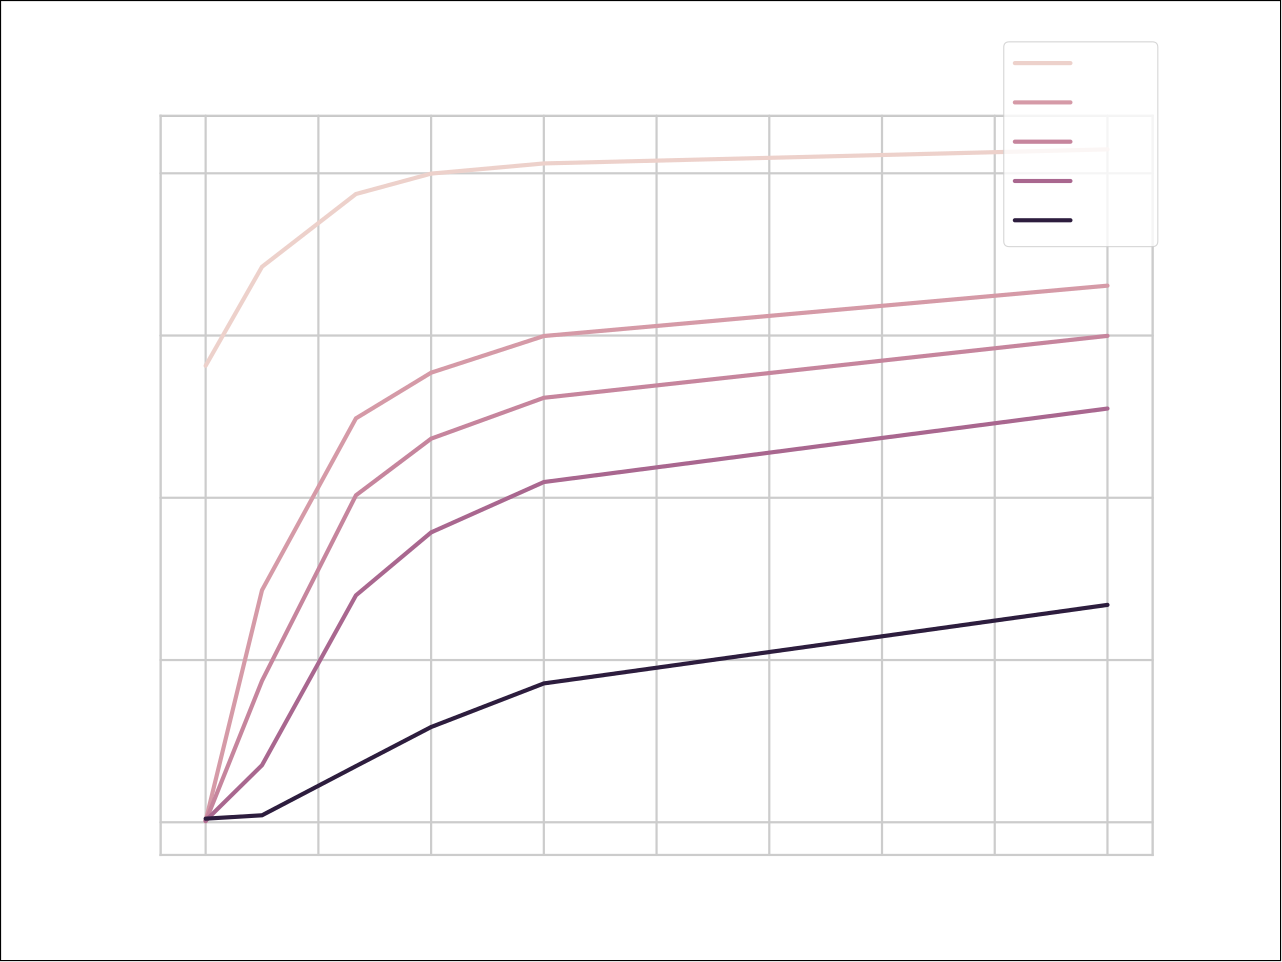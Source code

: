 <?xml version="1.0"?>
<!DOCTYPE ipe SYSTEM "ipe.dtd">
<ipe version="70212" creator="svgtoipe 20191210">
<ipestyle>
<layout paper="460 345" frame="460 345" origin="0 0" crop="no"/>
<opacity name="10%" value="0.10"/>
<opacity name="20%" value="0.20"/>
<opacity name="30%" value="0.30"/>
<opacity name="40%" value="0.40"/>
<opacity name="50%" value="0.50"/>
<opacity name="60%" value="0.60"/>
<opacity name="70%" value="0.70"/>
<opacity name="80%" value="0.80"/>
<opacity name="90%" value="0.90"/>
<pathstyle cap="0" join="0" fillrule="wind"/>
</ipestyle>
<page>
<group matrix="1 0 0 -1 0 345.6">
<group>
<group>
<path>
0 345.6 m
460.8 345.6 l
460.8 0 l
0 0 l
h
</path>
</group>
<group>
<group>
<path>
57.6 307.584 m
414.72 307.584 l
414.72 41.472 l
57.6 41.472 l
h
</path>
</group>
<group>
<group>
<group>
<path stroke="0.8 0.8 0.8" pen="0.8" cap="1">
73.8327 307.584 m
73.8327 41.472 l
</path>
</group>
<group>
<group matrix="0.1 0 0 -0.1 66.8827 321.742">
</group>
</group>
</group>
<group>
<group>
<path stroke="0.8 0.8 0.8" pen="0.8" cap="1">
114.415 307.584 m
114.415 41.472 l
</path>
</group>
<group>
<group matrix="0.1 0 0 -0.1 107.465 321.742">
</group>
</group>
</group>
<group>
<group>
<path stroke="0.8 0.8 0.8" pen="0.8" cap="1">
154.996 307.584 m
154.996 41.472 l
</path>
</group>
<group>
<group matrix="0.1 0 0 -0.1 148.046 321.742">
</group>
</group>
</group>
<group>
<group>
<path stroke="0.8 0.8 0.8" pen="0.8" cap="1">
195.578 307.584 m
195.578 41.472 l
</path>
</group>
<group>
<group matrix="0.1 0 0 -0.1 188.628 321.742">
</group>
</group>
</group>
<group>
<group>
<path stroke="0.8 0.8 0.8" pen="0.8" cap="1">
236.16 307.584 m
236.16 41.472 l
</path>
</group>
<group>
<group matrix="0.1 0 0 -0.1 229.21 321.742">
</group>
</group>
</group>
<group>
<group>
<path stroke="0.8 0.8 0.8" pen="0.8" cap="1">
276.742 307.584 m
276.742 41.472 l
</path>
</group>
<group>
<group matrix="0.1 0 0 -0.1 269.792 321.742">
</group>
</group>
</group>
<group>
<group>
<path stroke="0.8 0.8 0.8" pen="0.8" cap="1">
317.324 307.584 m
317.324 41.472 l
</path>
</group>
<group>
<group matrix="0.1 0 0 -0.1 310.374 321.742">
</group>
</group>
</group>
<group>
<group>
<path stroke="0.8 0.8 0.8" pen="0.8" cap="1">
357.905 307.584 m
357.905 41.472 l
</path>
</group>
<group>
<group matrix="0.1 0 0 -0.1 350.955 321.742">
</group>
</group>
</group>
<group>
<group>
<path stroke="0.8 0.8 0.8" pen="0.8" cap="1">
398.487 307.584 m
398.487 41.472 l
</path>
</group>
<group>
<group matrix="0.1 0 0 -0.1 391.537 321.742">
</group>
</group>
</group>
<group>
<group matrix="0.1 0 0 -0.1 225.045 334.887">
</group>
</group>
</group>
<group>
<group>
<group>
<path stroke="0.8 0.8 0.8" pen="0.8" cap="1">
57.6 295.815 m
414.72 295.815 l
</path>
</group>
<group>
<group matrix="0.1 0 0 -0.1 36.7 299.394">
</group>
</group>
</group>
<group>
<group>
<path stroke="0.8 0.8 0.8" pen="0.8" cap="1">
57.6 237.408 m
414.72 237.408 l
</path>
</group>
<group>
<group matrix="0.1 0 0 -0.1 36.7 240.987">
</group>
</group>
</group>
<group>
<group>
<path stroke="0.8 0.8 0.8" pen="0.8" cap="1">
57.6 179.001 m
414.72 179.001 l
</path>
</group>
<group>
<group matrix="0.1 0 0 -0.1 36.7 182.58">
</group>
</group>
</group>
<group>
<group>
<path stroke="0.8 0.8 0.8" pen="0.8" cap="1">
57.6 120.593 m
414.72 120.593 l
</path>
</group>
<group>
<group matrix="0.1 0 0 -0.1 36.7 124.172">
</group>
</group>
</group>
<group>
<group>
<path stroke="0.8 0.8 0.8" pen="0.8" cap="1">
57.6 62.1862 m
414.72 62.1862 l
</path>
</group>
<group>
<group matrix="0.1 0 0 -0.1 36.7 65.7651">
</group>
</group>
</group>
<group>
<group matrix="6.12323e-18 -0.1 -0.1 -6.12323e-18 30.5953 191.2">
</group>
</group>
</group>
<group>
<path stroke="0.929412 0.819608 0.796078" pen="1.5" cap="1">
73.8327 131.469 m
94.1236 95.8347 l
127.942 69.6346 l
154.996 62.2944 l
195.578 58.633 l
398.487 53.568 l
</path>
</group>
<group>
<path stroke="0.835294 0.603922 0.654902" pen="1.5" cap="1">
73.8327 295.3 m
94.1236 212.264 l
127.942 150.403 l
154.996 133.959 l
195.578 120.761 l
398.487 102.636 l
</path>
</group>
<group>
<path stroke="0.776471 0.521569 0.615686" pen="1.5" cap="1">
73.8327 295.488 m
94.1236 244.875 l
127.942 178.109 l
154.996 157.719 l
195.578 143.003 l
398.487 120.706 l
</path>
</group>
<group>
<path stroke="0.662745 0.403922 0.560784" pen="1.5" cap="1">
73.8327 295.248 m
94.1236 275.269 l
127.942 214.118 l
154.996 191.461 l
195.578 173.333 l
398.487 146.876 l
</path>
</group>
<group>
<path stroke="0.176471 0.117647 0.243137" pen="1.5" cap="1">
73.8327 294.523 m
94.1236 293.301 l
127.942 275.602 l
154.996 261.524 l
195.578 245.831 l
398.487 217.556 l
</path>
</group>
<group>
</group>
<group>
</group>
<group>
</group>
<group>
</group>
<group>
</group>
<group>
<path stroke="0.8 0.8 0.8" pen="0.8" cap="2" join="0">
57.6 307.584 m
57.6 41.472 l
</path>
</group>
<group>
<path stroke="0.8 0.8 0.8" pen="0.8" cap="2" join="0">
414.72 307.584 m
414.72 41.472 l
</path>
</group>
<group>
<path stroke="0.8 0.8 0.8" pen="0.8" cap="2" join="0">
57.6 307.584 m
414.72 307.584 l
</path>
</group>
<group>
<path stroke="0.8 0.8 0.8" pen="0.8" cap="2" join="0">
57.6 41.472 m
414.72 41.472 l
</path>
</group>
<group>
<group>
<path stroke="0.8 0.8 0.8" fill="1 1 1" opacity="80%" join="0">
363.152 88.5874 m
414.613 88.5874 l
416.613 88.5874 416.613 86.5874 q
416.613 16.8608 l
416.613 14.8608 414.613 14.8608 q
363.152 14.8608 l
361.152 14.8608 361.152 16.8608 q
361.152 86.5874 l
361.152 88.5874 363.152 88.5874 q
h
</path>
</group>
<group>
<path stroke="0.929412 0.819608 0.796078" pen="1.5" cap="1">
365.152 22.5186 m
385.152 22.5186 l
</path>
</group>
<group>
</group>
<group>
<group matrix="0.1 0 0 -0.1 393.152 26.0186">
</group>
</group>
<group>
<path stroke="0.835294 0.603922 0.654902" pen="1.5" cap="1">
365.152 36.6639 m
385.152 36.6639 l
</path>
</group>
<group>
</group>
<group>
<group matrix="0.1 0 0 -0.1 393.152 40.1639">
</group>
</group>
<group>
<path stroke="0.776471 0.521569 0.615686" pen="1.5" cap="1">
365.152 50.8092 m
385.152 50.8092 l
</path>
</group>
<group>
</group>
<group>
<group matrix="0.1 0 0 -0.1 393.152 54.3092">
</group>
</group>
<group>
<path stroke="0.662745 0.403922 0.560784" pen="1.5" cap="1">
365.152 64.9545 m
385.152 64.9545 l
</path>
</group>
<group>
</group>
<group>
<group matrix="0.1 0 0 -0.1 393.152 68.4545">
</group>
</group>
<group>
<path stroke="0.176471 0.117647 0.243137" pen="1.5" cap="1">
365.152 79.0999 m
385.152 79.0999 l
</path>
</group>
<group>
</group>
<group>
<group matrix="0.1 0 0 -0.1 393.152 82.5999">
</group>
</group>
</group>
</group>
</group>
</group>
</page>
</ipe>
